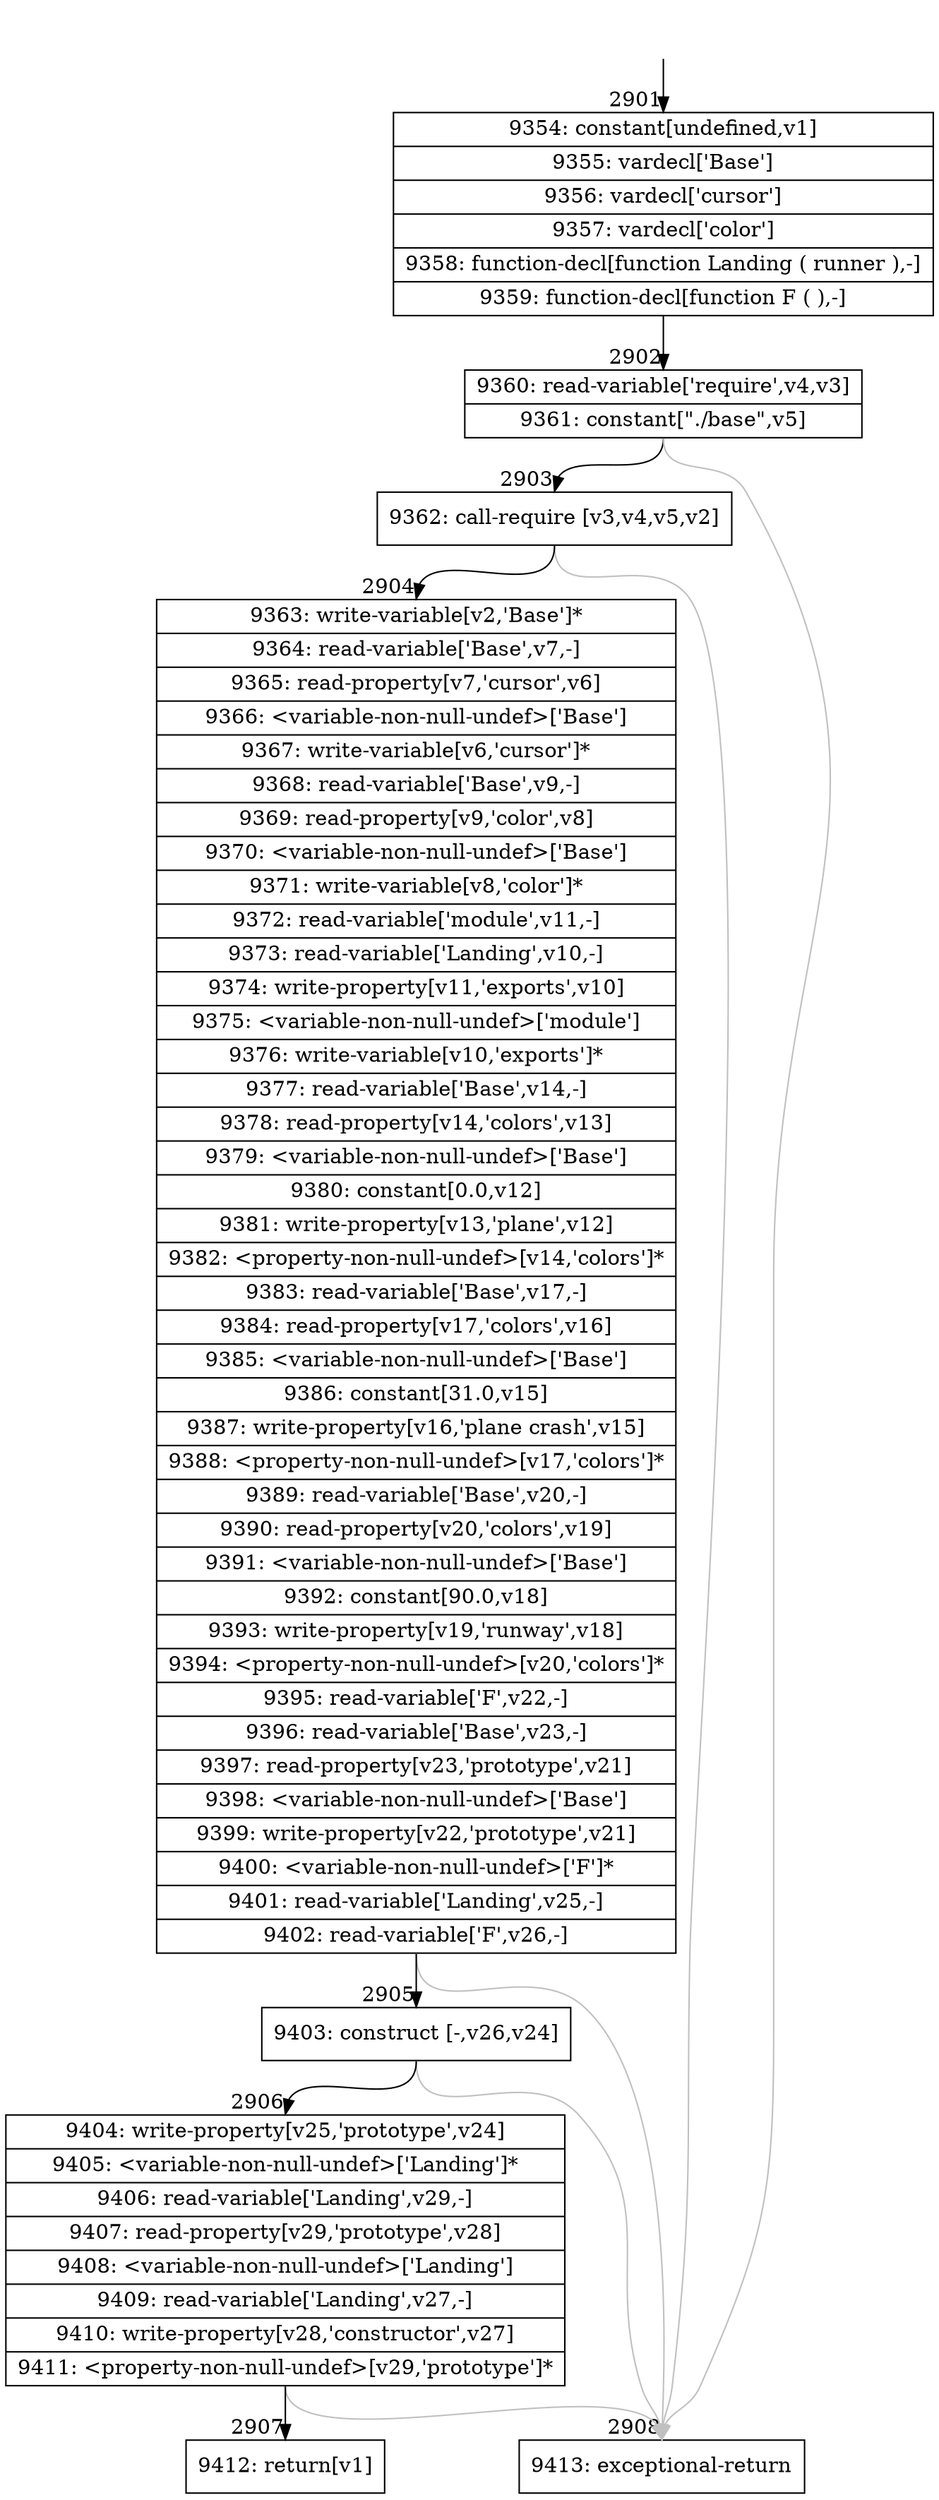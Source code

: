 digraph {
rankdir="TD"
BB_entry248[shape=none,label=""];
BB_entry248 -> BB2901 [tailport=s, headport=n, headlabel="    2901"]
BB2901 [shape=record label="{9354: constant[undefined,v1]|9355: vardecl['Base']|9356: vardecl['cursor']|9357: vardecl['color']|9358: function-decl[function Landing ( runner ),-]|9359: function-decl[function F ( ),-]}" ] 
BB2901 -> BB2902 [tailport=s, headport=n, headlabel="      2902"]
BB2902 [shape=record label="{9360: read-variable['require',v4,v3]|9361: constant[\"./base\",v5]}" ] 
BB2902 -> BB2903 [tailport=s, headport=n, headlabel="      2903"]
BB2902 -> BB2908 [tailport=s, headport=n, color=gray, headlabel="      2908"]
BB2903 [shape=record label="{9362: call-require [v3,v4,v5,v2]}" ] 
BB2903 -> BB2904 [tailport=s, headport=n, headlabel="      2904"]
BB2903 -> BB2908 [tailport=s, headport=n, color=gray]
BB2904 [shape=record label="{9363: write-variable[v2,'Base']*|9364: read-variable['Base',v7,-]|9365: read-property[v7,'cursor',v6]|9366: \<variable-non-null-undef\>['Base']|9367: write-variable[v6,'cursor']*|9368: read-variable['Base',v9,-]|9369: read-property[v9,'color',v8]|9370: \<variable-non-null-undef\>['Base']|9371: write-variable[v8,'color']*|9372: read-variable['module',v11,-]|9373: read-variable['Landing',v10,-]|9374: write-property[v11,'exports',v10]|9375: \<variable-non-null-undef\>['module']|9376: write-variable[v10,'exports']*|9377: read-variable['Base',v14,-]|9378: read-property[v14,'colors',v13]|9379: \<variable-non-null-undef\>['Base']|9380: constant[0.0,v12]|9381: write-property[v13,'plane',v12]|9382: \<property-non-null-undef\>[v14,'colors']*|9383: read-variable['Base',v17,-]|9384: read-property[v17,'colors',v16]|9385: \<variable-non-null-undef\>['Base']|9386: constant[31.0,v15]|9387: write-property[v16,'plane crash',v15]|9388: \<property-non-null-undef\>[v17,'colors']*|9389: read-variable['Base',v20,-]|9390: read-property[v20,'colors',v19]|9391: \<variable-non-null-undef\>['Base']|9392: constant[90.0,v18]|9393: write-property[v19,'runway',v18]|9394: \<property-non-null-undef\>[v20,'colors']*|9395: read-variable['F',v22,-]|9396: read-variable['Base',v23,-]|9397: read-property[v23,'prototype',v21]|9398: \<variable-non-null-undef\>['Base']|9399: write-property[v22,'prototype',v21]|9400: \<variable-non-null-undef\>['F']*|9401: read-variable['Landing',v25,-]|9402: read-variable['F',v26,-]}" ] 
BB2904 -> BB2905 [tailport=s, headport=n, headlabel="      2905"]
BB2904 -> BB2908 [tailport=s, headport=n, color=gray]
BB2905 [shape=record label="{9403: construct [-,v26,v24]}" ] 
BB2905 -> BB2906 [tailport=s, headport=n, headlabel="      2906"]
BB2905 -> BB2908 [tailport=s, headport=n, color=gray]
BB2906 [shape=record label="{9404: write-property[v25,'prototype',v24]|9405: \<variable-non-null-undef\>['Landing']*|9406: read-variable['Landing',v29,-]|9407: read-property[v29,'prototype',v28]|9408: \<variable-non-null-undef\>['Landing']|9409: read-variable['Landing',v27,-]|9410: write-property[v28,'constructor',v27]|9411: \<property-non-null-undef\>[v29,'prototype']*}" ] 
BB2906 -> BB2907 [tailport=s, headport=n, headlabel="      2907"]
BB2906 -> BB2908 [tailport=s, headport=n, color=gray]
BB2907 [shape=record label="{9412: return[v1]}" ] 
BB2908 [shape=record label="{9413: exceptional-return}" ] 
//#$~ 3376
}
